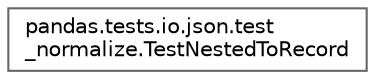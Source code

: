 digraph "Graphical Class Hierarchy"
{
 // LATEX_PDF_SIZE
  bgcolor="transparent";
  edge [fontname=Helvetica,fontsize=10,labelfontname=Helvetica,labelfontsize=10];
  node [fontname=Helvetica,fontsize=10,shape=box,height=0.2,width=0.4];
  rankdir="LR";
  Node0 [id="Node000000",label="pandas.tests.io.json.test\l_normalize.TestNestedToRecord",height=0.2,width=0.4,color="grey40", fillcolor="white", style="filled",URL="$dd/dd1/classpandas_1_1tests_1_1io_1_1json_1_1test__normalize_1_1TestNestedToRecord.html",tooltip=" "];
}
